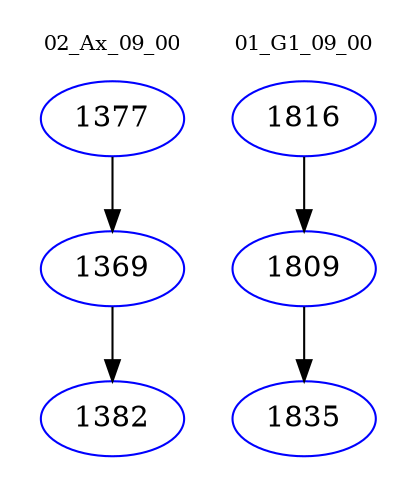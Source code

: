digraph{
subgraph cluster_0 {
color = white
label = "02_Ax_09_00";
fontsize=10;
T0_1377 [label="1377", color="blue"]
T0_1377 -> T0_1369 [color="black"]
T0_1369 [label="1369", color="blue"]
T0_1369 -> T0_1382 [color="black"]
T0_1382 [label="1382", color="blue"]
}
subgraph cluster_1 {
color = white
label = "01_G1_09_00";
fontsize=10;
T1_1816 [label="1816", color="blue"]
T1_1816 -> T1_1809 [color="black"]
T1_1809 [label="1809", color="blue"]
T1_1809 -> T1_1835 [color="black"]
T1_1835 [label="1835", color="blue"]
}
}
